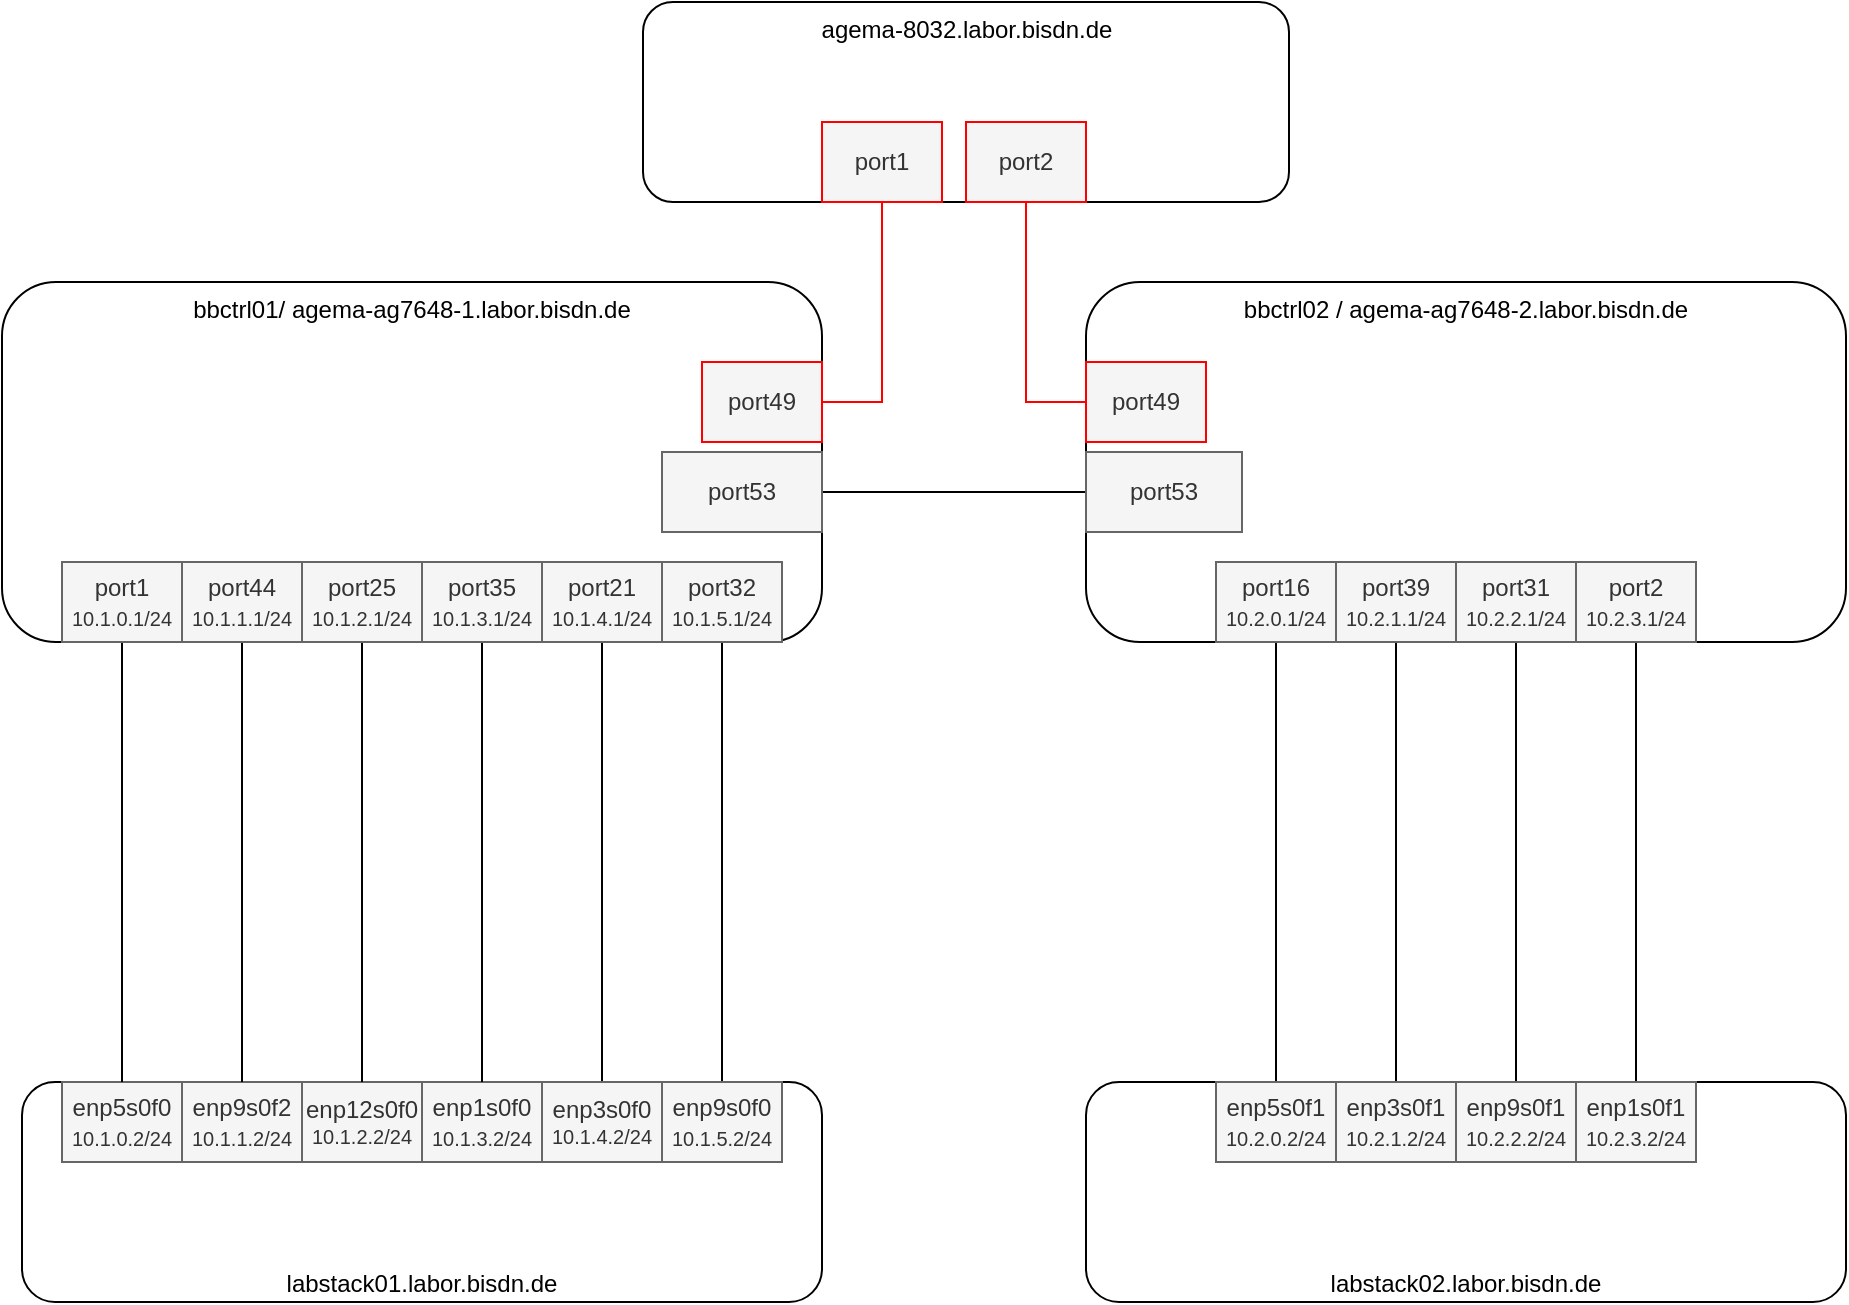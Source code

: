 <mxfile version="11.0.1" type="device"><diagram id="6hXzVfUQsyLLjvMXxQRt" name="Page-1"><mxGraphModel dx="1718" dy="1602" grid="1" gridSize="10" guides="1" tooltips="1" connect="1" arrows="1" fold="1" page="1" pageScale="1" pageWidth="850" pageHeight="1100" math="0" shadow="0"><root><mxCell id="0"/><mxCell id="1" parent="0"/><mxCell id="zLsMLydvJlKHDCSAKvgF-3" value="labstack01.labor.bisdn.de" style="rounded=1;whiteSpace=wrap;html=1;verticalAlign=bottom;" parent="1" vertex="1"><mxGeometry x="-170" y="280" width="400" height="110" as="geometry"/></mxCell><mxCell id="zLsMLydvJlKHDCSAKvgF-4" value="&lt;div&gt;labstack02.labor.bisdn.de&lt;/div&gt;" style="rounded=1;whiteSpace=wrap;html=1;verticalAlign=bottom;" parent="1" vertex="1"><mxGeometry x="362" y="280" width="380" height="110" as="geometry"/></mxCell><mxCell id="zLsMLydvJlKHDCSAKvgF-67" style="edgeStyle=orthogonalEdgeStyle;rounded=0;orthogonalLoop=1;jettySize=auto;html=1;exitX=0.5;exitY=0;exitDx=0;exitDy=0;entryX=0.5;entryY=1;entryDx=0;entryDy=0;endArrow=none;endFill=0;endSize=18;" parent="1" source="zLsMLydvJlKHDCSAKvgF-5" target="zLsMLydvJlKHDCSAKvgF-19" edge="1"><mxGeometry relative="1" as="geometry"/></mxCell><mxCell id="zLsMLydvJlKHDCSAKvgF-5" value="enp5s0f1&lt;br style=&quot;font-size: 10px&quot;&gt;&lt;font size=&quot;1&quot;&gt;10.2.0.2/24&lt;/font&gt;" style="rounded=0;whiteSpace=wrap;html=1;fillColor=#f5f5f5;strokeColor=#666666;fontColor=#333333;" parent="1" vertex="1"><mxGeometry x="427" y="280" width="60" height="40" as="geometry"/></mxCell><mxCell id="zLsMLydvJlKHDCSAKvgF-68" style="edgeStyle=orthogonalEdgeStyle;rounded=0;orthogonalLoop=1;jettySize=auto;html=1;exitX=0.5;exitY=0;exitDx=0;exitDy=0;entryX=0.5;entryY=1;entryDx=0;entryDy=0;endArrow=none;endFill=0;endSize=18;" parent="1" source="zLsMLydvJlKHDCSAKvgF-6" target="zLsMLydvJlKHDCSAKvgF-20" edge="1"><mxGeometry relative="1" as="geometry"/></mxCell><mxCell id="zLsMLydvJlKHDCSAKvgF-6" value="enp3s0f1&lt;br style=&quot;font-size: 10px&quot;&gt;&lt;font size=&quot;1&quot;&gt;10.2.1.2/24&lt;/font&gt;" style="rounded=0;whiteSpace=wrap;html=1;fillColor=#f5f5f5;strokeColor=#666666;fontColor=#333333;" parent="1" vertex="1"><mxGeometry x="487" y="280" width="60" height="40" as="geometry"/></mxCell><mxCell id="zLsMLydvJlKHDCSAKvgF-70" style="edgeStyle=orthogonalEdgeStyle;rounded=0;orthogonalLoop=1;jettySize=auto;html=1;exitX=0.5;exitY=0;exitDx=0;exitDy=0;entryX=0.5;entryY=1;entryDx=0;entryDy=0;endArrow=none;endFill=0;endSize=18;" parent="1" source="zLsMLydvJlKHDCSAKvgF-8" target="zLsMLydvJlKHDCSAKvgF-21" edge="1"><mxGeometry relative="1" as="geometry"/></mxCell><mxCell id="zLsMLydvJlKHDCSAKvgF-8" value="enp1s0f1&lt;br style=&quot;font-size: 10px&quot;&gt;&lt;font size=&quot;1&quot;&gt;10.2.3.2/24&lt;/font&gt;" style="rounded=0;whiteSpace=wrap;html=1;fillColor=#f5f5f5;strokeColor=#666666;fontColor=#333333;" parent="1" vertex="1"><mxGeometry x="607" y="280" width="60" height="40" as="geometry"/></mxCell><mxCell id="zLsMLydvJlKHDCSAKvgF-69" style="edgeStyle=orthogonalEdgeStyle;rounded=0;orthogonalLoop=1;jettySize=auto;html=1;exitX=0.5;exitY=0;exitDx=0;exitDy=0;entryX=0.5;entryY=1;entryDx=0;entryDy=0;endArrow=none;endFill=0;endSize=18;" parent="1" source="zLsMLydvJlKHDCSAKvgF-10" target="zLsMLydvJlKHDCSAKvgF-22" edge="1"><mxGeometry relative="1" as="geometry"/></mxCell><mxCell id="zLsMLydvJlKHDCSAKvgF-10" value="&lt;div&gt;enp9s0f1&lt;/div&gt;&lt;div&gt;&lt;font style=&quot;font-size: 10px&quot;&gt;10.2.2.2/24&lt;/font&gt;&lt;/div&gt;" style="rounded=0;whiteSpace=wrap;html=1;fillColor=#f5f5f5;strokeColor=#666666;fontColor=#333333;" parent="1" vertex="1"><mxGeometry x="547" y="280" width="60" height="40" as="geometry"/></mxCell><mxCell id="zLsMLydvJlKHDCSAKvgF-11" value="enp5s0f0&lt;br&gt;&lt;font style=&quot;font-size: 10px&quot;&gt;10.1.0.2/24&lt;/font&gt;" style="rounded=0;whiteSpace=wrap;html=1;fillColor=#f5f5f5;strokeColor=#666666;fontColor=#333333;direction=west;" parent="1" vertex="1"><mxGeometry x="-150" y="280" width="60" height="40" as="geometry"/></mxCell><mxCell id="zLsMLydvJlKHDCSAKvgF-12" value="enp9s0f2&lt;br style=&quot;font-size: 10px&quot;&gt;&lt;font size=&quot;1&quot;&gt;10.1.1.2/24&lt;/font&gt;" style="rounded=0;whiteSpace=wrap;html=1;fillColor=#f5f5f5;strokeColor=#666666;fontColor=#333333;direction=west;" parent="1" vertex="1"><mxGeometry x="-90" y="280" width="60" height="40" as="geometry"/></mxCell><mxCell id="zLsMLydvJlKHDCSAKvgF-13" value="enp1s0f0&lt;br style=&quot;font-size: 10px&quot;&gt;&lt;font size=&quot;1&quot;&gt;10.1.3.2/24&lt;/font&gt;" style="rounded=0;whiteSpace=wrap;html=1;fillColor=#f5f5f5;strokeColor=#666666;fontColor=#333333;direction=west;" parent="1" vertex="1"><mxGeometry x="30" y="280" width="60" height="40" as="geometry"/></mxCell><mxCell id="zLsMLydvJlKHDCSAKvgF-14" value="&lt;div&gt;enp12s0f0&lt;/div&gt;&lt;div style=&quot;font-size: 10px&quot;&gt;10.1.2.2/24&lt;/div&gt;" style="rounded=0;whiteSpace=wrap;html=1;fillColor=#f5f5f5;strokeColor=#666666;fontColor=#333333;direction=west;" parent="1" vertex="1"><mxGeometry x="-30" y="280" width="60" height="40" as="geometry"/></mxCell><mxCell id="zLsMLydvJlKHDCSAKvgF-66" style="edgeStyle=orthogonalEdgeStyle;rounded=0;orthogonalLoop=1;jettySize=auto;html=1;exitX=0.5;exitY=1;exitDx=0;exitDy=0;entryX=0.5;entryY=1;entryDx=0;entryDy=0;endArrow=none;endFill=0;endSize=18;" parent="1" source="zLsMLydvJlKHDCSAKvgF-15" target="zLsMLydvJlKHDCSAKvgF-27" edge="1"><mxGeometry relative="1" as="geometry"/></mxCell><mxCell id="zLsMLydvJlKHDCSAKvgF-15" value="enp9s0f0&lt;br style=&quot;font-size: 10px&quot;&gt;&lt;font size=&quot;1&quot;&gt;10.1.5.2/24&lt;/font&gt;" style="rounded=0;whiteSpace=wrap;html=1;fillColor=#f5f5f5;strokeColor=#666666;fontColor=#333333;direction=west;" parent="1" vertex="1"><mxGeometry x="150" y="280" width="60" height="40" as="geometry"/></mxCell><mxCell id="zLsMLydvJlKHDCSAKvgF-65" style="edgeStyle=orthogonalEdgeStyle;rounded=0;orthogonalLoop=1;jettySize=auto;html=1;exitX=0.5;exitY=1;exitDx=0;exitDy=0;entryX=0.5;entryY=1;entryDx=0;entryDy=0;endArrow=none;endFill=0;endSize=18;" parent="1" source="zLsMLydvJlKHDCSAKvgF-16" target="zLsMLydvJlKHDCSAKvgF-28" edge="1"><mxGeometry relative="1" as="geometry"/></mxCell><mxCell id="zLsMLydvJlKHDCSAKvgF-16" value="&lt;div&gt;enp3s0f0&lt;/div&gt;&lt;div style=&quot;font-size: 10px&quot;&gt;10.1.4.2/24&lt;/div&gt;" style="rounded=0;whiteSpace=wrap;html=1;fillColor=#f5f5f5;strokeColor=#666666;fontColor=#333333;direction=west;" parent="1" vertex="1"><mxGeometry x="90" y="280" width="60" height="40" as="geometry"/></mxCell><mxCell id="zLsMLydvJlKHDCSAKvgF-17" value="bbctrl01/ agema-ag7648-1.labor.bisdn.de" style="rounded=1;whiteSpace=wrap;html=1;verticalAlign=top;align=center;" parent="1" vertex="1"><mxGeometry x="-180" y="-120" width="410" height="180" as="geometry"/></mxCell><mxCell id="zLsMLydvJlKHDCSAKvgF-18" value="&lt;div&gt;bbctrl02 / agema-ag7648-2.labor.bisdn.de&lt;br&gt;&lt;/div&gt;" style="rounded=1;whiteSpace=wrap;html=1;verticalAlign=top;align=center;" parent="1" vertex="1"><mxGeometry x="362" y="-120" width="380" height="180" as="geometry"/></mxCell><mxCell id="zLsMLydvJlKHDCSAKvgF-19" value="port16&lt;br style=&quot;font-size: 10px&quot;&gt;&lt;font size=&quot;1&quot;&gt;10.2.0.1/24&lt;/font&gt;" style="rounded=0;whiteSpace=wrap;html=1;fillColor=#f5f5f5;strokeColor=#666666;fontColor=#333333;" parent="1" vertex="1"><mxGeometry x="427" y="20" width="60" height="40" as="geometry"/></mxCell><mxCell id="zLsMLydvJlKHDCSAKvgF-20" value="port39&lt;br style=&quot;font-size: 10px&quot;&gt;&lt;font size=&quot;1&quot;&gt;10.2.1.1/24&lt;/font&gt;" style="rounded=0;whiteSpace=wrap;html=1;fillColor=#f5f5f5;strokeColor=#666666;fontColor=#333333;" parent="1" vertex="1"><mxGeometry x="487" y="20" width="60" height="40" as="geometry"/></mxCell><mxCell id="zLsMLydvJlKHDCSAKvgF-21" value="port2&lt;br&gt;&lt;font style=&quot;font-size: 10px&quot;&gt;10.2.3.1/24&lt;/font&gt;" style="rounded=0;whiteSpace=wrap;html=1;fillColor=#f5f5f5;strokeColor=#666666;fontColor=#333333;" parent="1" vertex="1"><mxGeometry x="607" y="20" width="60" height="40" as="geometry"/></mxCell><mxCell id="zLsMLydvJlKHDCSAKvgF-22" value="port31&lt;br style=&quot;font-size: 10px&quot;&gt;&lt;font size=&quot;1&quot;&gt;10.2.2.1/24&lt;/font&gt;" style="rounded=0;whiteSpace=wrap;html=1;fillColor=#f5f5f5;strokeColor=#666666;fontColor=#333333;" parent="1" vertex="1"><mxGeometry x="547" y="20" width="60" height="40" as="geometry"/></mxCell><mxCell id="zLsMLydvJlKHDCSAKvgF-57" style="edgeStyle=orthogonalEdgeStyle;rounded=0;orthogonalLoop=1;jettySize=auto;html=1;exitX=0.5;exitY=1;exitDx=0;exitDy=0;entryX=0.5;entryY=1;entryDx=0;entryDy=0;endArrow=none;endFill=0;endSize=18;" parent="1" source="zLsMLydvJlKHDCSAKvgF-23" target="zLsMLydvJlKHDCSAKvgF-11" edge="1"><mxGeometry relative="1" as="geometry"/></mxCell><mxCell id="zLsMLydvJlKHDCSAKvgF-23" value="port1&lt;br&gt;&lt;font style=&quot;font-size: 10px&quot;&gt;10.1.0.1/24&lt;/font&gt;" style="rounded=0;whiteSpace=wrap;html=1;fillColor=#f5f5f5;strokeColor=#666666;fontColor=#333333;" parent="1" vertex="1"><mxGeometry x="-150" y="20" width="60" height="40" as="geometry"/></mxCell><mxCell id="zLsMLydvJlKHDCSAKvgF-61" style="edgeStyle=orthogonalEdgeStyle;rounded=0;orthogonalLoop=1;jettySize=auto;html=1;exitX=0.5;exitY=1;exitDx=0;exitDy=0;entryX=0.5;entryY=1;entryDx=0;entryDy=0;endArrow=none;endFill=0;endSize=18;" parent="1" source="zLsMLydvJlKHDCSAKvgF-24" target="zLsMLydvJlKHDCSAKvgF-12" edge="1"><mxGeometry relative="1" as="geometry"/></mxCell><mxCell id="zLsMLydvJlKHDCSAKvgF-24" value="port44&lt;br&gt;&lt;font style=&quot;font-size: 10px&quot;&gt;10.1.1.1/24&lt;/font&gt;" style="rounded=0;whiteSpace=wrap;html=1;fillColor=#f5f5f5;strokeColor=#666666;fontColor=#333333;" parent="1" vertex="1"><mxGeometry x="-90" y="20" width="60" height="40" as="geometry"/></mxCell><mxCell id="zLsMLydvJlKHDCSAKvgF-63" style="edgeStyle=orthogonalEdgeStyle;rounded=0;orthogonalLoop=1;jettySize=auto;html=1;exitX=0.5;exitY=1;exitDx=0;exitDy=0;entryX=0.5;entryY=1;entryDx=0;entryDy=0;endArrow=none;endFill=0;endSize=18;" parent="1" source="zLsMLydvJlKHDCSAKvgF-25" target="zLsMLydvJlKHDCSAKvgF-13" edge="1"><mxGeometry relative="1" as="geometry"/></mxCell><mxCell id="zLsMLydvJlKHDCSAKvgF-25" value="port35&lt;br&gt;&lt;font style=&quot;font-size: 10px&quot;&gt;10.1.3.1/24&lt;/font&gt;" style="rounded=0;whiteSpace=wrap;html=1;fillColor=#f5f5f5;strokeColor=#666666;fontColor=#333333;" parent="1" vertex="1"><mxGeometry x="30" y="20" width="60" height="40" as="geometry"/></mxCell><mxCell id="zLsMLydvJlKHDCSAKvgF-62" style="edgeStyle=orthogonalEdgeStyle;rounded=0;orthogonalLoop=1;jettySize=auto;html=1;exitX=0.5;exitY=1;exitDx=0;exitDy=0;entryX=0.5;entryY=1;entryDx=0;entryDy=0;endArrow=none;endFill=0;endSize=18;" parent="1" source="zLsMLydvJlKHDCSAKvgF-26" target="zLsMLydvJlKHDCSAKvgF-14" edge="1"><mxGeometry relative="1" as="geometry"/></mxCell><mxCell id="zLsMLydvJlKHDCSAKvgF-26" value="port25&lt;br&gt;&lt;font style=&quot;font-size: 10px&quot;&gt;10.1.2.1/24&lt;/font&gt;" style="rounded=0;whiteSpace=wrap;html=1;fillColor=#f5f5f5;strokeColor=#666666;fontColor=#333333;" parent="1" vertex="1"><mxGeometry x="-30" y="20" width="60" height="40" as="geometry"/></mxCell><mxCell id="zLsMLydvJlKHDCSAKvgF-27" value="&lt;div&gt;port32&lt;/div&gt;&lt;div&gt;&lt;font style=&quot;font-size: 10px&quot;&gt;10.1.5.1/24&lt;/font&gt;&lt;/div&gt;" style="rounded=0;whiteSpace=wrap;html=1;fillColor=#f5f5f5;strokeColor=#666666;fontColor=#333333;" parent="1" vertex="1"><mxGeometry x="150" y="20" width="60" height="40" as="geometry"/></mxCell><mxCell id="zLsMLydvJlKHDCSAKvgF-28" value="port21&lt;br&gt;&lt;font style=&quot;font-size: 10px&quot;&gt;10.1.4.1/24&lt;/font&gt;" style="rounded=0;whiteSpace=wrap;html=1;fillColor=#f5f5f5;strokeColor=#666666;fontColor=#333333;" parent="1" vertex="1"><mxGeometry x="90" y="20" width="60" height="40" as="geometry"/></mxCell><mxCell id="zLsMLydvJlKHDCSAKvgF-74" style="edgeStyle=orthogonalEdgeStyle;rounded=0;orthogonalLoop=1;jettySize=auto;html=1;exitX=1;exitY=0.5;exitDx=0;exitDy=0;entryX=0;entryY=0.5;entryDx=0;entryDy=0;endArrow=none;endFill=0;endSize=18;" parent="1" source="zLsMLydvJlKHDCSAKvgF-72" target="zLsMLydvJlKHDCSAKvgF-73" edge="1"><mxGeometry relative="1" as="geometry"/></mxCell><mxCell id="zLsMLydvJlKHDCSAKvgF-72" value="&lt;div&gt;port53&lt;/div&gt;" style="rounded=0;whiteSpace=wrap;html=1;fillColor=#f5f5f5;strokeColor=#666666;fontColor=#333333;" parent="1" vertex="1"><mxGeometry x="150" y="-35" width="80" height="40" as="geometry"/></mxCell><mxCell id="zLsMLydvJlKHDCSAKvgF-73" value="&lt;div&gt;port53&lt;/div&gt;" style="rounded=0;whiteSpace=wrap;html=1;fillColor=#f5f5f5;strokeColor=#666666;fontColor=#333333;" parent="1" vertex="1"><mxGeometry x="362" y="-35" width="78" height="40" as="geometry"/></mxCell><mxCell id="zLsMLydvJlKHDCSAKvgF-75" value="agema-8032.labor.bisdn.de" style="rounded=1;whiteSpace=wrap;html=1;verticalAlign=top;align=center;" parent="1" vertex="1"><mxGeometry x="140.5" y="-260" width="323" height="100" as="geometry"/></mxCell><mxCell id="zLsMLydvJlKHDCSAKvgF-81" style="edgeStyle=orthogonalEdgeStyle;rounded=0;orthogonalLoop=1;jettySize=auto;html=1;exitX=0.5;exitY=1;exitDx=0;exitDy=0;entryX=1;entryY=0.5;entryDx=0;entryDy=0;endArrow=none;endFill=0;endSize=18;strokeColor=#FF0000;" parent="1" source="zLsMLydvJlKHDCSAKvgF-76" target="zLsMLydvJlKHDCSAKvgF-78" edge="1"><mxGeometry relative="1" as="geometry"/></mxCell><mxCell id="zLsMLydvJlKHDCSAKvgF-76" value="&lt;div&gt;port1&lt;/div&gt;" style="rounded=0;whiteSpace=wrap;html=1;fillColor=#f5f5f5;strokeColor=#FF0000;fontColor=#333333;" parent="1" vertex="1"><mxGeometry x="230" y="-200" width="60" height="40" as="geometry"/></mxCell><mxCell id="zLsMLydvJlKHDCSAKvgF-77" value="&lt;div&gt;port2&lt;/div&gt;" style="rounded=0;whiteSpace=wrap;html=1;fillColor=#f5f5f5;strokeColor=#FF0000;fontColor=#333333;" parent="1" vertex="1"><mxGeometry x="302" y="-200" width="60" height="40" as="geometry"/></mxCell><mxCell id="zLsMLydvJlKHDCSAKvgF-78" value="&lt;div&gt;port49&lt;/div&gt;" style="rounded=0;whiteSpace=wrap;html=1;fillColor=#f5f5f5;strokeColor=#FF0000;fontColor=#333333;" parent="1" vertex="1"><mxGeometry x="170" y="-80" width="60" height="40" as="geometry"/></mxCell><mxCell id="zLsMLydvJlKHDCSAKvgF-83" style="edgeStyle=orthogonalEdgeStyle;rounded=0;orthogonalLoop=1;jettySize=auto;html=1;exitX=0;exitY=0.5;exitDx=0;exitDy=0;entryX=0.5;entryY=1;entryDx=0;entryDy=0;endArrow=none;endFill=0;endSize=18;strokeColor=#FF0000;" parent="1" source="zLsMLydvJlKHDCSAKvgF-79" target="zLsMLydvJlKHDCSAKvgF-77" edge="1"><mxGeometry relative="1" as="geometry"/></mxCell><mxCell id="zLsMLydvJlKHDCSAKvgF-79" value="&lt;div&gt;port49&lt;/div&gt;" style="rounded=0;whiteSpace=wrap;html=1;fillColor=#f5f5f5;strokeColor=#FF0000;fontColor=#333333;" parent="1" vertex="1"><mxGeometry x="362" y="-80" width="60" height="40" as="geometry"/></mxCell></root></mxGraphModel></diagram></mxfile>
